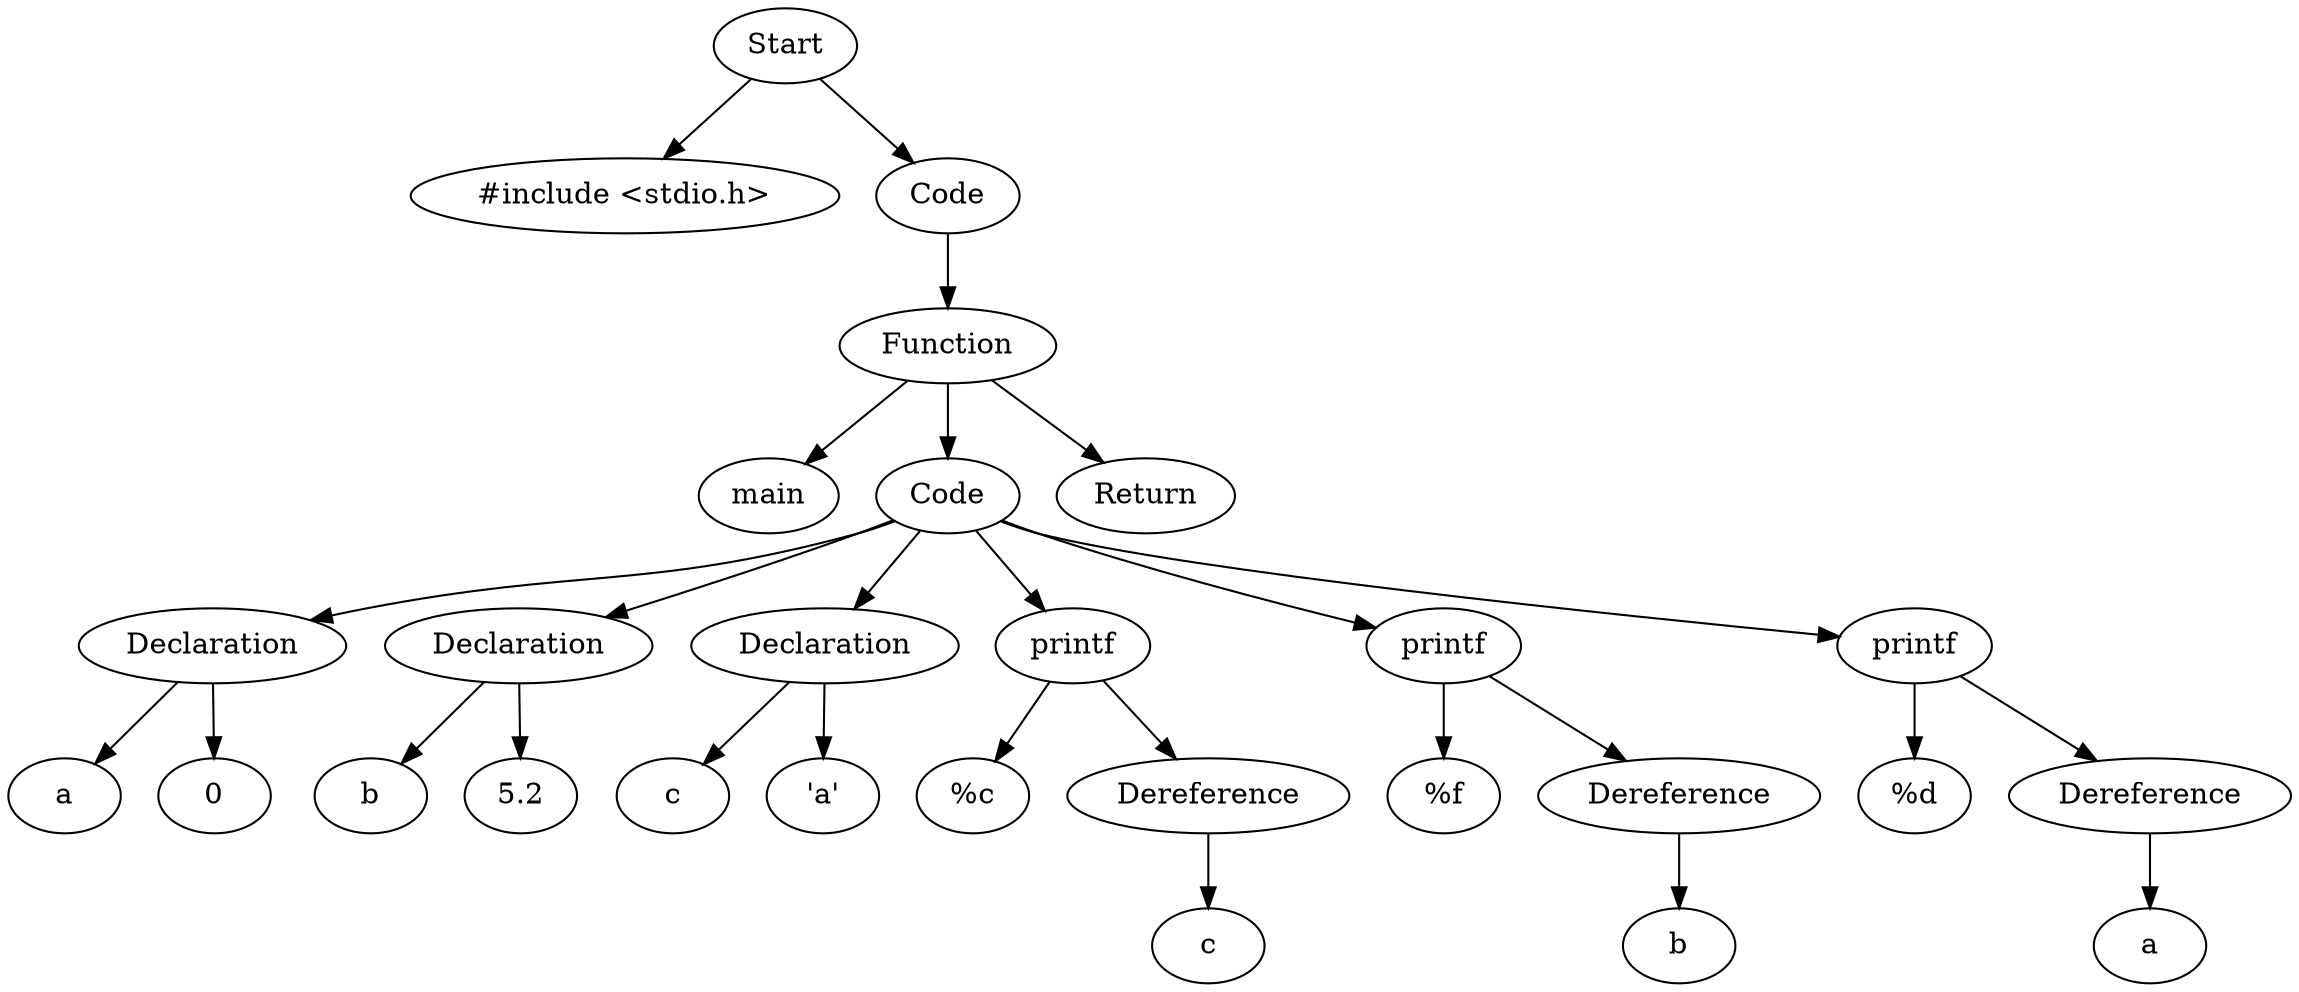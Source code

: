 digraph AST {
  "136044133575808" [label="Start"];
  "136044133575808" -> "136044133579504";
  "136044133575808" -> "136044133579792";
  "136044133579504" [label="#include <stdio.h>"];
  "136044133579792" [label="Code"];
  "136044133579792" -> "136044133576240";
  "136044133576240" [label="Function"];
  "136044133576240" -> "136044133575904";
  "136044133576240" -> "136044133580464";
  "136044133576240" -> "136044133579312";
  "136044133575904" [label="main"];
  "136044133580464" [label="Code"];
  "136044133580464" -> "136044133580176";
  "136044133580464" -> "136044021358096";
  "136044133580464" -> "136044021358336";
  "136044133580464" -> "136044021359104";
  "136044133580464" -> "136044021357616";
  "136044133580464" -> "136044021350560";
  "136044133580176" [label="Declaration"];
  "136044133580176" -> "136044021366448";
  "136044133580176" -> "136044021362944";
  "136044021366448" [label="a"];
  "136044021362944" [label="0"];
  "136044021358096" [label="Declaration"];
  "136044021358096" -> "136044021360976";
  "136044021358096" -> "136044021365056";
  "136044021360976" [label="b"];
  "136044021365056" [label="5.2"];
  "136044021358336" [label="Declaration"];
  "136044021358336" -> "136044021357088";
  "136044021358336" -> "136044021358576";
  "136044021357088" [label="c"];
  "136044021358576" [label="'a'"];
  "136044021359104" [label="printf"];
  "136044021359104" -> "136044021364384";
  "136044021359104" -> "136044021355888";
  "136044021364384" [label="%c"];
  "136044021355888" [label="Dereference"];
  "136044021355888" -> "136044021356080";
  "136044021356080" [label="c"];
  "136044021357616" [label="printf"];
  "136044021357616" -> "136044021364480";
  "136044021357616" -> "136044021351520";
  "136044021364480" [label="%f"];
  "136044021351520" [label="Dereference"];
  "136044021351520" -> "136044021357040";
  "136044021357040" [label="b"];
  "136044021350560" [label="printf"];
  "136044021350560" -> "136044021364528";
  "136044021350560" -> "136044021364624";
  "136044021364528" [label="%d"];
  "136044021364624" [label="Dereference"];
  "136044021364624" -> "136044021355456";
  "136044021355456" [label="a"];
  "136044133579312" [label="Return"];
}
